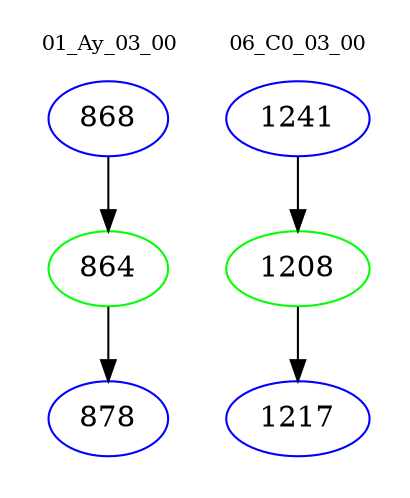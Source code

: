 digraph{
subgraph cluster_0 {
color = white
label = "01_Ay_03_00";
fontsize=10;
T0_868 [label="868", color="blue"]
T0_868 -> T0_864 [color="black"]
T0_864 [label="864", color="green"]
T0_864 -> T0_878 [color="black"]
T0_878 [label="878", color="blue"]
}
subgraph cluster_1 {
color = white
label = "06_C0_03_00";
fontsize=10;
T1_1241 [label="1241", color="blue"]
T1_1241 -> T1_1208 [color="black"]
T1_1208 [label="1208", color="green"]
T1_1208 -> T1_1217 [color="black"]
T1_1217 [label="1217", color="blue"]
}
}
